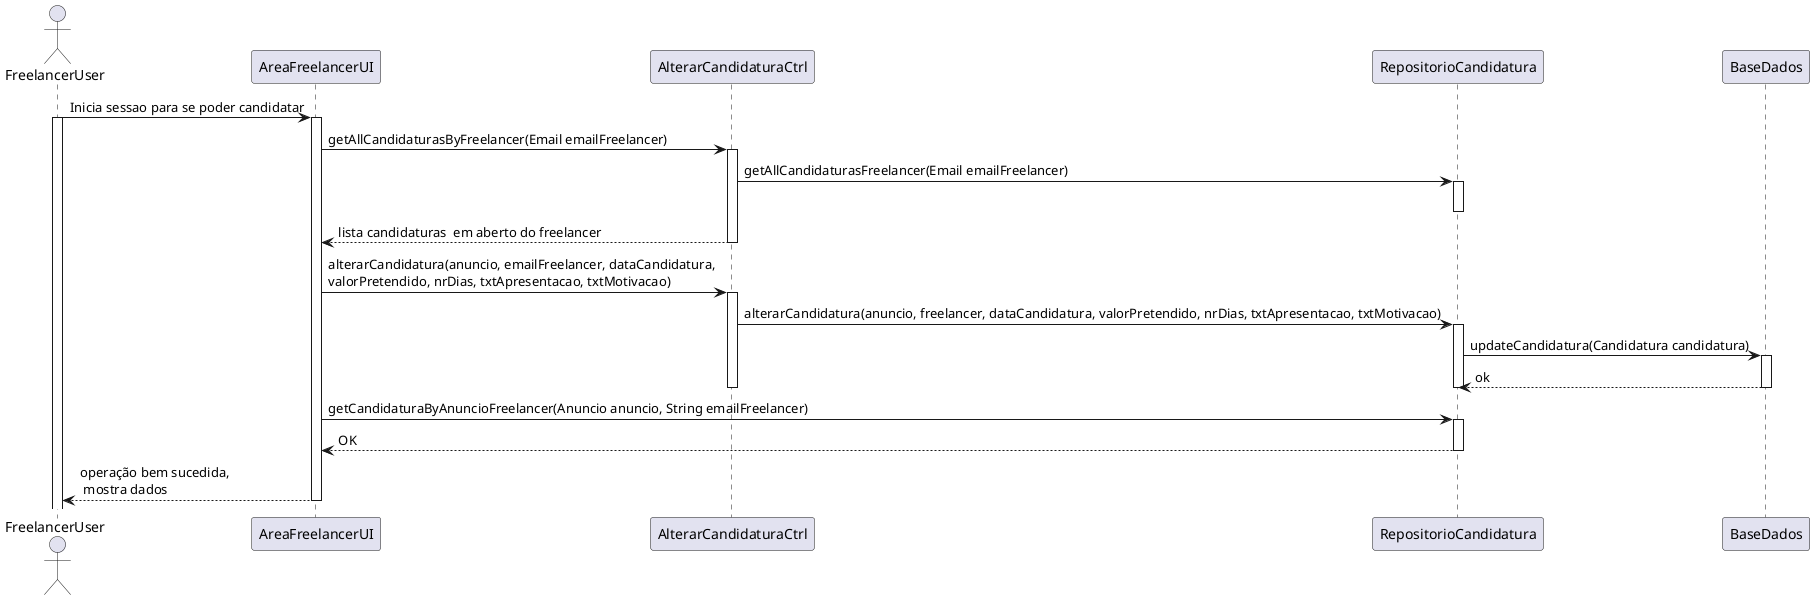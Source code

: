 @startuml 
actor FreelancerUser as FreelancerUser
FreelancerUser -> AreaFreelancerUI : Inicia sessao para se poder candidatar
activate FreelancerUser
activate AreaFreelancerUI
AreaFreelancerUI -> AlterarCandidaturaCtrl : getAllCandidaturasByFreelancer(Email emailFreelancer)
activate AlterarCandidaturaCtrl


AlterarCandidaturaCtrl -> RepositorioCandidatura : getAllCandidaturasFreelancer(Email emailFreelancer)
activate RepositorioCandidatura
deactivate RepositorioCandidatura

AlterarCandidaturaCtrl --> AreaFreelancerUI : lista candidaturas  em aberto do freelancer
deactivate AlterarCandidaturaCtrl

AreaFreelancerUI -> AlterarCandidaturaCtrl : alterarCandidatura(anuncio, emailFreelancer, dataCandidatura,\nvalorPretendido, nrDias, txtApresentacao, txtMotivacao)
activate AlterarCandidaturaCtrl

AlterarCandidaturaCtrl -> RepositorioCandidatura : alterarCandidatura(anuncio, freelancer, dataCandidatura, valorPretendido, nrDias, txtApresentacao, txtMotivacao)
activate RepositorioCandidatura

RepositorioCandidatura -> BaseDados : updateCandidatura(Candidatura candidatura)
activate BaseDados
RepositorioCandidatura <-- BaseDados : ok
deactivate RepositorioCandidatura
deactivate BaseDados

deactivate AlterarCandidaturaCtrl
AreaFreelancerUI -> RepositorioCandidatura : getCandidaturaByAnuncioFreelancer(Anuncio anuncio, String emailFreelancer)
activate RepositorioCandidatura
RepositorioCandidatura --> AreaFreelancerUI : OK
deactivate RepositorioCandidatura
AreaFreelancerUI --> FreelancerUser : operação bem sucedida, \n mostra dados
deactivate AreaFreelancerUI
@enduml